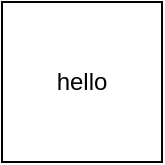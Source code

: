 <mxfile version="14.1.9" type="github">
  <diagram id="Q5zvEN4_MmdiHiQGSmsA" name="Page-1">
    <mxGraphModel dx="1038" dy="548" grid="1" gridSize="10" guides="1" tooltips="1" connect="1" arrows="1" fold="1" page="1" pageScale="1" pageWidth="827" pageHeight="1169" math="0" shadow="0">
      <root>
        <mxCell id="0" />
        <mxCell id="1" parent="0" />
        <mxCell id="ZTGzrT2A2PJDFwZb-JxK-1" value="hello" style="whiteSpace=wrap;html=1;aspect=fixed;" parent="1" vertex="1">
          <mxGeometry x="180" y="140" width="80" height="80" as="geometry" />
        </mxCell>
      </root>
    </mxGraphModel>
  </diagram>
</mxfile>
